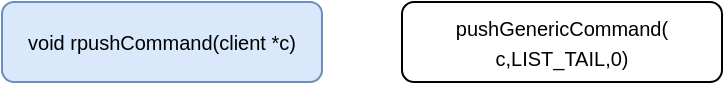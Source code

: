 <mxfile version="16.1.2" type="device"><diagram id="XMnG0Glhj3QphjAI79Ns" name="第 1 页"><mxGraphModel dx="1098" dy="689" grid="1" gridSize="10" guides="1" tooltips="1" connect="1" arrows="1" fold="1" page="1" pageScale="1" pageWidth="827" pageHeight="1169" math="0" shadow="0"><root><mxCell id="0"/><mxCell id="1" parent="0"/><mxCell id="UO527sLrgSJdV8G9CiLZ-1" value="&lt;font style=&quot;font-size: 10px&quot;&gt;void rpushCommand(client *c)&lt;/font&gt;" style="rounded=1;whiteSpace=wrap;html=1;fillColor=#dae8fc;strokeColor=#6c8ebf;" vertex="1" parent="1"><mxGeometry x="40" y="40" width="160" height="40" as="geometry"/></mxCell><mxCell id="UO527sLrgSJdV8G9CiLZ-2" value="&lt;font style=&quot;font-size: 10px&quot;&gt;pushGenericCommand(&lt;br&gt;c,LIST_TAIL,0)&lt;/font&gt;" style="rounded=1;whiteSpace=wrap;html=1;" vertex="1" parent="1"><mxGeometry x="240" y="40" width="160" height="40" as="geometry"/></mxCell></root></mxGraphModel></diagram></mxfile>